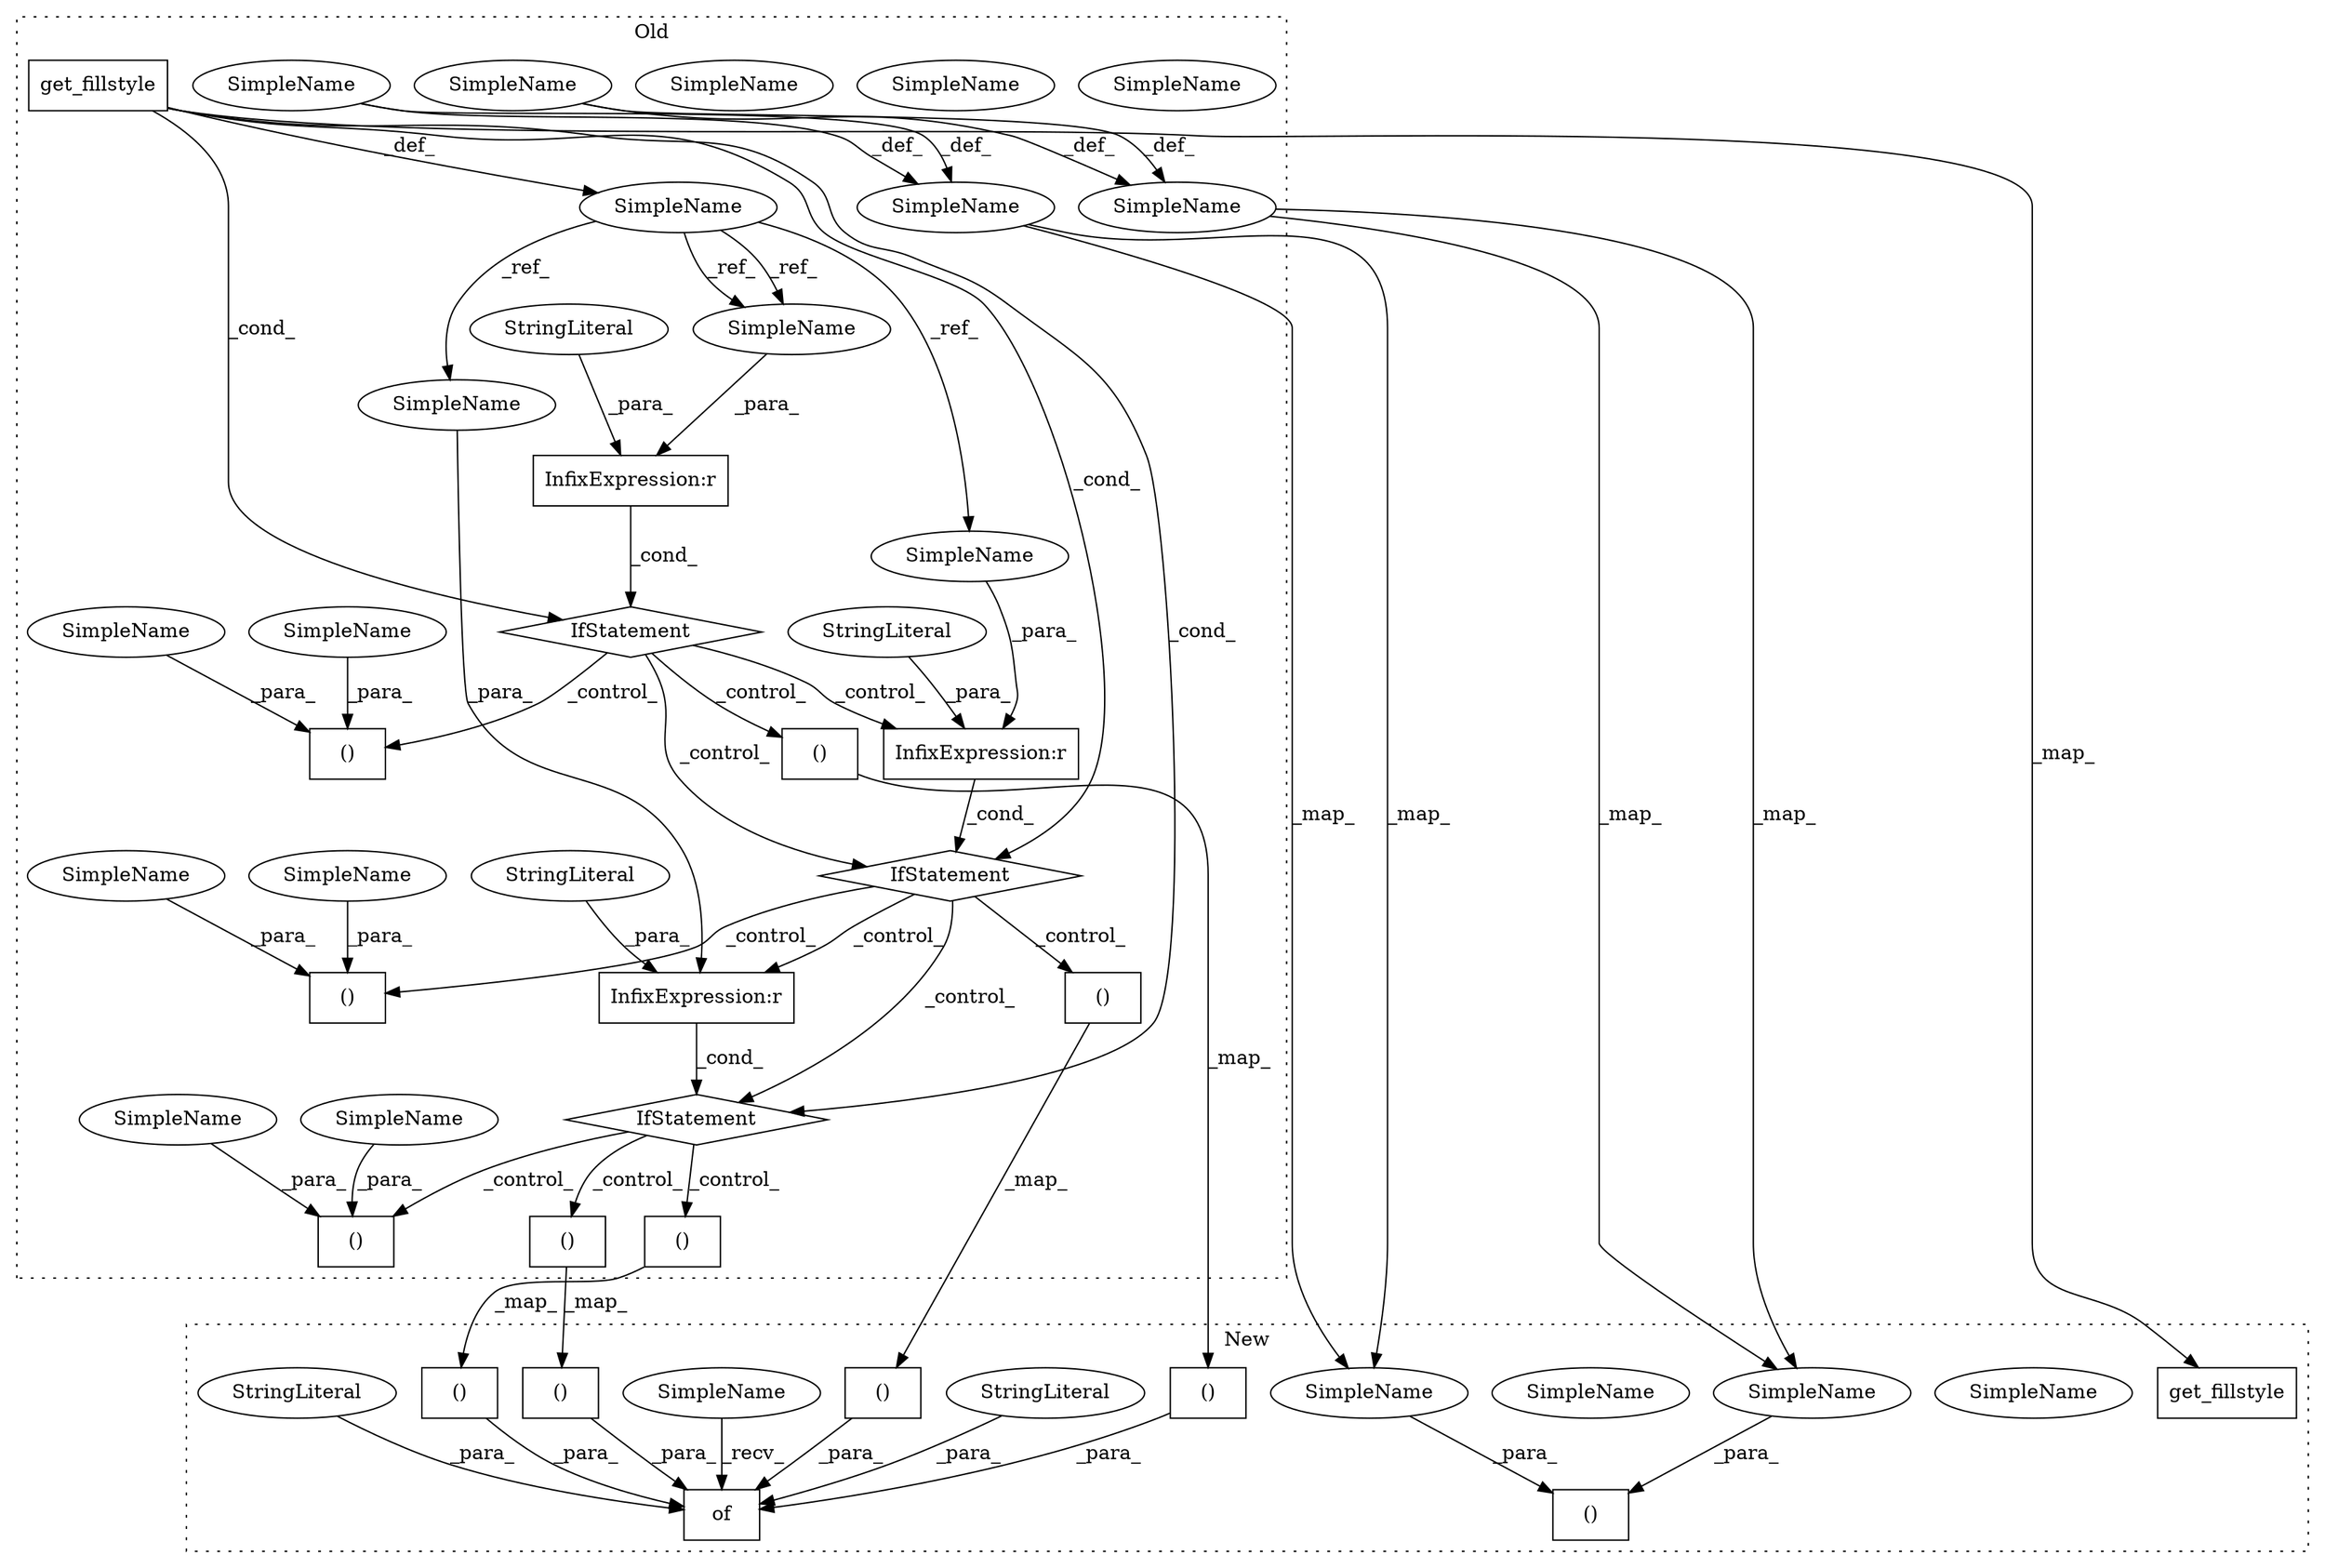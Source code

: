 digraph G {
subgraph cluster0 {
1 [label="()" a="106" s="12555" l="0" shape="box"];
3 [label="InfixExpression:r" a="27" s="12147" l="6" shape="box"];
4 [label="SimpleName" a="42" s="12147" l="0" shape="ellipse"];
5 [label="()" a="106" s="12517" l="0" shape="box"];
6 [label="SimpleName" a="42" s="11684" l="0" shape="ellipse"];
7 [label="StringLiteral" a="45" s="12153" l="0" shape="ellipse"];
8 [label="SimpleName" a="42" s="12594" l="0" shape="ellipse"];
11 [label="SimpleName" a="42" s="12594" l="0" shape="ellipse"];
12 [label="SimpleName" a="42" s="12618" l="0" shape="ellipse"];
15 [label="SimpleName" a="42" s="12618" l="0" shape="ellipse"];
16 [label="IfStatement" a="25" s="12143,12147" l="4,13" shape="diamond"];
17 [label="InfixExpression:r" a="27" s="12266" l="6" shape="box"];
18 [label="StringLiteral" a="45" s="12272" l="0" shape="ellipse"];
19 [label="IfStatement" a="25" s="12262,12266" l="4,16" shape="diamond"];
20 [label="InfixExpression:r" a="27" s="12388" l="6" shape="box"];
21 [label="IfStatement" a="25" s="12384,12388" l="4,14" shape="diamond"];
22 [label="StringLiteral" a="45" s="12394" l="0" shape="ellipse"];
23 [label="()" a="106" s="12179" l="0" shape="box"];
25 [label="get_fillstyle" a="32" s="11692" l="-5" shape="box"];
27 [label="()" a="106" s="12301" l="0" shape="box"];
30 [label="()" a="106" s="12217" l="0" shape="box"];
33 [label="()" a="106" s="12339" l="0" shape="box"];
36 [label="()" a="106" s="12459" l="0" shape="box"];
37 [label="SimpleName" a="42" s="12197" l="0" shape="ellipse"];
38 [label="SimpleName" a="42" s="12633" l="0" shape="ellipse"];
39 [label="SimpleName" a="42" s="12319" l="0" shape="ellipse"];
40 [label="SimpleName" a="42" s="12535" l="0" shape="ellipse"];
42 [label="SimpleName" a="42" s="12517" l="0" shape="ellipse"];
43 [label="SimpleName" a="42" s="12301" l="0" shape="ellipse"];
44 [label="SimpleName" a="42" s="12605" l="0" shape="ellipse"];
45 [label="SimpleName" a="42" s="12179" l="0" shape="ellipse"];
46 [label="SimpleName" a="42" s="12147" l="0" shape="ellipse"];
47 [label="SimpleName" a="42" s="12266" l="0" shape="ellipse"];
48 [label="SimpleName" a="42" s="12388" l="0" shape="ellipse"];
label = "Old";
style="dotted";
}
subgraph cluster1 {
2 [label="()" a="106" s="11726" l="0" shape="box"];
9 [label="SimpleName" a="42" s="11550" l="0" shape="ellipse"];
10 [label="SimpleName" a="42" s="11550" l="0" shape="ellipse"];
13 [label="SimpleName" a="42" s="11573" l="0" shape="ellipse"];
14 [label="SimpleName" a="42" s="11573" l="0" shape="ellipse"];
24 [label="()" a="106" s="11550" l="0" shape="box"];
26 [label="get_fillstyle" a="32" s="11756" l="-5" shape="box"];
28 [label="of" a="32" s="11593,11726" l="3,-137" shape="box"];
29 [label="()" a="106" s="11609" l="0" shape="box"];
31 [label="StringLiteral" a="45" s="11673" l="0" shape="ellipse"];
32 [label="()" a="106" s="11649" l="0" shape="box"];
34 [label="StringLiteral" a="45" s="11596" l="0" shape="ellipse"];
35 [label="()" a="106" s="11687" l="0" shape="box"];
41 [label="SimpleName" a="42" s="11589" l="0" shape="ellipse"];
label = "New";
style="dotted";
}
1 -> 2 [label="_map_"];
2 -> 28 [label="_para_"];
3 -> 16 [label="_cond_"];
6 -> 48 [label="_ref_"];
6 -> 46 [label="_ref_"];
6 -> 47 [label="_ref_"];
6 -> 46 [label="_ref_"];
7 -> 3 [label="_para_"];
10 -> 24 [label="_para_"];
11 -> 10 [label="_map_"];
11 -> 10 [label="_map_"];
14 -> 24 [label="_para_"];
15 -> 14 [label="_map_"];
15 -> 14 [label="_map_"];
16 -> 23 [label="_control_"];
16 -> 17 [label="_control_"];
16 -> 19 [label="_control_"];
16 -> 30 [label="_control_"];
17 -> 19 [label="_cond_"];
18 -> 17 [label="_para_"];
19 -> 21 [label="_control_"];
19 -> 27 [label="_control_"];
19 -> 20 [label="_control_"];
19 -> 33 [label="_control_"];
20 -> 21 [label="_cond_"];
21 -> 5 [label="_control_"];
21 -> 36 [label="_control_"];
21 -> 1 [label="_control_"];
22 -> 20 [label="_para_"];
25 -> 21 [label="_cond_"];
25 -> 6 [label="_def_"];
25 -> 16 [label="_cond_"];
25 -> 26 [label="_map_"];
25 -> 19 [label="_cond_"];
29 -> 28 [label="_para_"];
30 -> 29 [label="_map_"];
31 -> 28 [label="_para_"];
32 -> 28 [label="_para_"];
33 -> 32 [label="_map_"];
34 -> 28 [label="_para_"];
35 -> 28 [label="_para_"];
36 -> 35 [label="_map_"];
37 -> 23 [label="_para_"];
38 -> 15 [label="_def_"];
38 -> 15 [label="_def_"];
39 -> 27 [label="_para_"];
40 -> 5 [label="_para_"];
41 -> 28 [label="_recv_"];
42 -> 5 [label="_para_"];
43 -> 27 [label="_para_"];
44 -> 11 [label="_def_"];
44 -> 11 [label="_def_"];
45 -> 23 [label="_para_"];
46 -> 3 [label="_para_"];
47 -> 17 [label="_para_"];
48 -> 20 [label="_para_"];
}